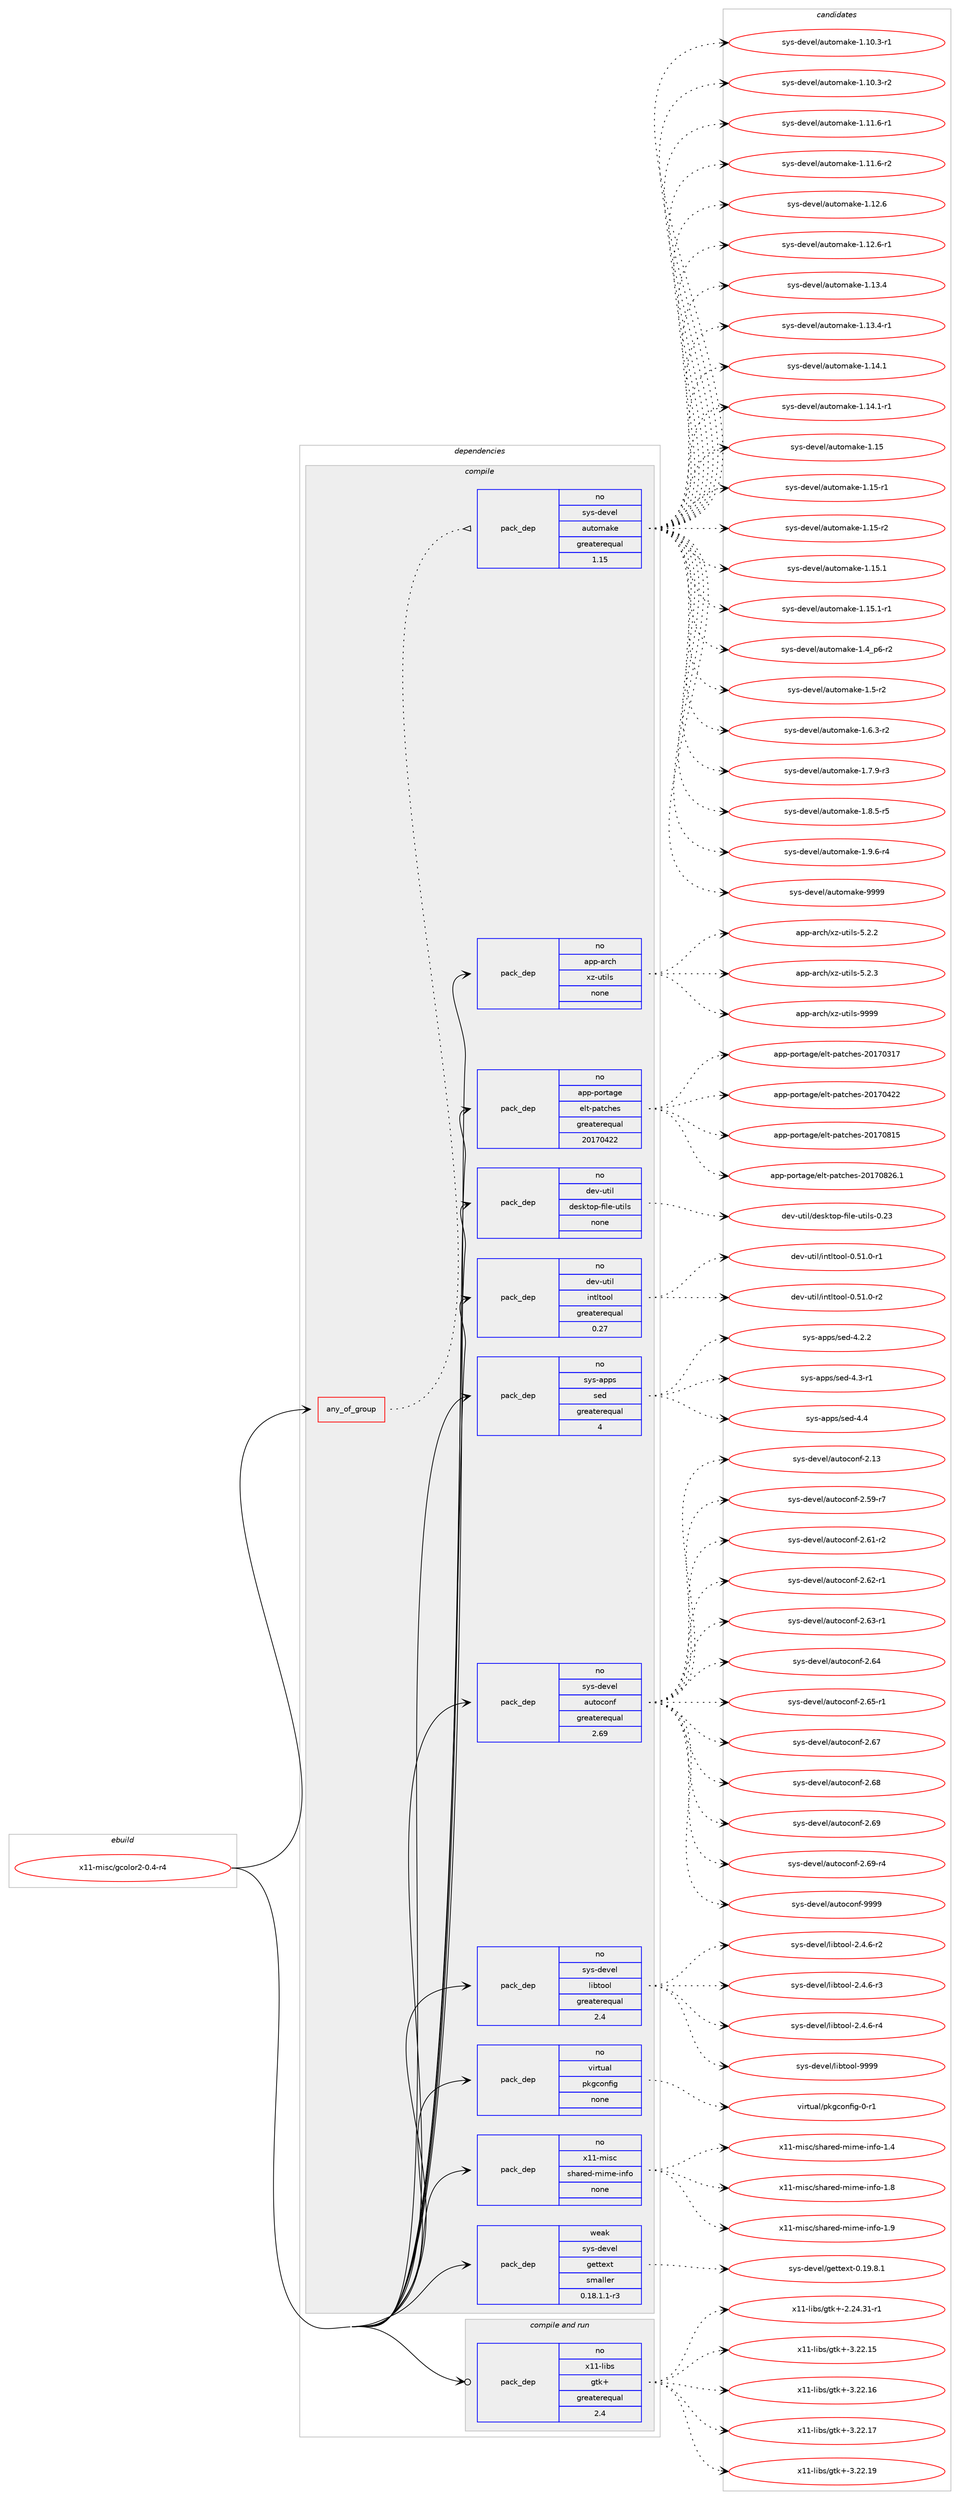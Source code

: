 digraph prolog {

# *************
# Graph options
# *************

newrank=true;
concentrate=true;
compound=true;
graph [rankdir=LR,fontname=Helvetica,fontsize=10,ranksep=1.5];#, ranksep=2.5, nodesep=0.2];
edge  [arrowhead=vee];
node  [fontname=Helvetica,fontsize=10];

# **********
# The ebuild
# **********

subgraph cluster_leftcol {
color=gray;
rank=same;
label=<<i>ebuild</i>>;
id [label="x11-misc/gcolor2-0.4-r4", color=red, width=4, href="../x11-misc/gcolor2-0.4-r4.svg"];
}

# ****************
# The dependencies
# ****************

subgraph cluster_midcol {
color=gray;
label=<<i>dependencies</i>>;
subgraph cluster_compile {
fillcolor="#eeeeee";
style=filled;
label=<<i>compile</i>>;
subgraph any9452 {
dependency522245 [label=<<TABLE BORDER="0" CELLBORDER="1" CELLSPACING="0" CELLPADDING="4"><TR><TD CELLPADDING="10">any_of_group</TD></TR></TABLE>>, shape=none, color=red];subgraph pack389369 {
dependency522246 [label=<<TABLE BORDER="0" CELLBORDER="1" CELLSPACING="0" CELLPADDING="4" WIDTH="220"><TR><TD ROWSPAN="6" CELLPADDING="30">pack_dep</TD></TR><TR><TD WIDTH="110">no</TD></TR><TR><TD>sys-devel</TD></TR><TR><TD>automake</TD></TR><TR><TD>greaterequal</TD></TR><TR><TD>1.15</TD></TR></TABLE>>, shape=none, color=blue];
}
dependency522245:e -> dependency522246:w [weight=20,style="dotted",arrowhead="oinv"];
}
id:e -> dependency522245:w [weight=20,style="solid",arrowhead="vee"];
subgraph pack389370 {
dependency522247 [label=<<TABLE BORDER="0" CELLBORDER="1" CELLSPACING="0" CELLPADDING="4" WIDTH="220"><TR><TD ROWSPAN="6" CELLPADDING="30">pack_dep</TD></TR><TR><TD WIDTH="110">no</TD></TR><TR><TD>app-arch</TD></TR><TR><TD>xz-utils</TD></TR><TR><TD>none</TD></TR><TR><TD></TD></TR></TABLE>>, shape=none, color=blue];
}
id:e -> dependency522247:w [weight=20,style="solid",arrowhead="vee"];
subgraph pack389371 {
dependency522248 [label=<<TABLE BORDER="0" CELLBORDER="1" CELLSPACING="0" CELLPADDING="4" WIDTH="220"><TR><TD ROWSPAN="6" CELLPADDING="30">pack_dep</TD></TR><TR><TD WIDTH="110">no</TD></TR><TR><TD>app-portage</TD></TR><TR><TD>elt-patches</TD></TR><TR><TD>greaterequal</TD></TR><TR><TD>20170422</TD></TR></TABLE>>, shape=none, color=blue];
}
id:e -> dependency522248:w [weight=20,style="solid",arrowhead="vee"];
subgraph pack389372 {
dependency522249 [label=<<TABLE BORDER="0" CELLBORDER="1" CELLSPACING="0" CELLPADDING="4" WIDTH="220"><TR><TD ROWSPAN="6" CELLPADDING="30">pack_dep</TD></TR><TR><TD WIDTH="110">no</TD></TR><TR><TD>dev-util</TD></TR><TR><TD>desktop-file-utils</TD></TR><TR><TD>none</TD></TR><TR><TD></TD></TR></TABLE>>, shape=none, color=blue];
}
id:e -> dependency522249:w [weight=20,style="solid",arrowhead="vee"];
subgraph pack389373 {
dependency522250 [label=<<TABLE BORDER="0" CELLBORDER="1" CELLSPACING="0" CELLPADDING="4" WIDTH="220"><TR><TD ROWSPAN="6" CELLPADDING="30">pack_dep</TD></TR><TR><TD WIDTH="110">no</TD></TR><TR><TD>dev-util</TD></TR><TR><TD>intltool</TD></TR><TR><TD>greaterequal</TD></TR><TR><TD>0.27</TD></TR></TABLE>>, shape=none, color=blue];
}
id:e -> dependency522250:w [weight=20,style="solid",arrowhead="vee"];
subgraph pack389374 {
dependency522251 [label=<<TABLE BORDER="0" CELLBORDER="1" CELLSPACING="0" CELLPADDING="4" WIDTH="220"><TR><TD ROWSPAN="6" CELLPADDING="30">pack_dep</TD></TR><TR><TD WIDTH="110">no</TD></TR><TR><TD>sys-apps</TD></TR><TR><TD>sed</TD></TR><TR><TD>greaterequal</TD></TR><TR><TD>4</TD></TR></TABLE>>, shape=none, color=blue];
}
id:e -> dependency522251:w [weight=20,style="solid",arrowhead="vee"];
subgraph pack389375 {
dependency522252 [label=<<TABLE BORDER="0" CELLBORDER="1" CELLSPACING="0" CELLPADDING="4" WIDTH="220"><TR><TD ROWSPAN="6" CELLPADDING="30">pack_dep</TD></TR><TR><TD WIDTH="110">no</TD></TR><TR><TD>sys-devel</TD></TR><TR><TD>autoconf</TD></TR><TR><TD>greaterequal</TD></TR><TR><TD>2.69</TD></TR></TABLE>>, shape=none, color=blue];
}
id:e -> dependency522252:w [weight=20,style="solid",arrowhead="vee"];
subgraph pack389376 {
dependency522253 [label=<<TABLE BORDER="0" CELLBORDER="1" CELLSPACING="0" CELLPADDING="4" WIDTH="220"><TR><TD ROWSPAN="6" CELLPADDING="30">pack_dep</TD></TR><TR><TD WIDTH="110">no</TD></TR><TR><TD>sys-devel</TD></TR><TR><TD>libtool</TD></TR><TR><TD>greaterequal</TD></TR><TR><TD>2.4</TD></TR></TABLE>>, shape=none, color=blue];
}
id:e -> dependency522253:w [weight=20,style="solid",arrowhead="vee"];
subgraph pack389377 {
dependency522254 [label=<<TABLE BORDER="0" CELLBORDER="1" CELLSPACING="0" CELLPADDING="4" WIDTH="220"><TR><TD ROWSPAN="6" CELLPADDING="30">pack_dep</TD></TR><TR><TD WIDTH="110">no</TD></TR><TR><TD>virtual</TD></TR><TR><TD>pkgconfig</TD></TR><TR><TD>none</TD></TR><TR><TD></TD></TR></TABLE>>, shape=none, color=blue];
}
id:e -> dependency522254:w [weight=20,style="solid",arrowhead="vee"];
subgraph pack389378 {
dependency522255 [label=<<TABLE BORDER="0" CELLBORDER="1" CELLSPACING="0" CELLPADDING="4" WIDTH="220"><TR><TD ROWSPAN="6" CELLPADDING="30">pack_dep</TD></TR><TR><TD WIDTH="110">no</TD></TR><TR><TD>x11-misc</TD></TR><TR><TD>shared-mime-info</TD></TR><TR><TD>none</TD></TR><TR><TD></TD></TR></TABLE>>, shape=none, color=blue];
}
id:e -> dependency522255:w [weight=20,style="solid",arrowhead="vee"];
subgraph pack389379 {
dependency522256 [label=<<TABLE BORDER="0" CELLBORDER="1" CELLSPACING="0" CELLPADDING="4" WIDTH="220"><TR><TD ROWSPAN="6" CELLPADDING="30">pack_dep</TD></TR><TR><TD WIDTH="110">weak</TD></TR><TR><TD>sys-devel</TD></TR><TR><TD>gettext</TD></TR><TR><TD>smaller</TD></TR><TR><TD>0.18.1.1-r3</TD></TR></TABLE>>, shape=none, color=blue];
}
id:e -> dependency522256:w [weight=20,style="solid",arrowhead="vee"];
}
subgraph cluster_compileandrun {
fillcolor="#eeeeee";
style=filled;
label=<<i>compile and run</i>>;
subgraph pack389380 {
dependency522257 [label=<<TABLE BORDER="0" CELLBORDER="1" CELLSPACING="0" CELLPADDING="4" WIDTH="220"><TR><TD ROWSPAN="6" CELLPADDING="30">pack_dep</TD></TR><TR><TD WIDTH="110">no</TD></TR><TR><TD>x11-libs</TD></TR><TR><TD>gtk+</TD></TR><TR><TD>greaterequal</TD></TR><TR><TD>2.4</TD></TR></TABLE>>, shape=none, color=blue];
}
id:e -> dependency522257:w [weight=20,style="solid",arrowhead="odotvee"];
}
subgraph cluster_run {
fillcolor="#eeeeee";
style=filled;
label=<<i>run</i>>;
}
}

# **************
# The candidates
# **************

subgraph cluster_choices {
rank=same;
color=gray;
label=<<i>candidates</i>>;

subgraph choice389369 {
color=black;
nodesep=1;
choice11512111545100101118101108479711711611110997107101454946494846514511449 [label="sys-devel/automake-1.10.3-r1", color=red, width=4,href="../sys-devel/automake-1.10.3-r1.svg"];
choice11512111545100101118101108479711711611110997107101454946494846514511450 [label="sys-devel/automake-1.10.3-r2", color=red, width=4,href="../sys-devel/automake-1.10.3-r2.svg"];
choice11512111545100101118101108479711711611110997107101454946494946544511449 [label="sys-devel/automake-1.11.6-r1", color=red, width=4,href="../sys-devel/automake-1.11.6-r1.svg"];
choice11512111545100101118101108479711711611110997107101454946494946544511450 [label="sys-devel/automake-1.11.6-r2", color=red, width=4,href="../sys-devel/automake-1.11.6-r2.svg"];
choice1151211154510010111810110847971171161111099710710145494649504654 [label="sys-devel/automake-1.12.6", color=red, width=4,href="../sys-devel/automake-1.12.6.svg"];
choice11512111545100101118101108479711711611110997107101454946495046544511449 [label="sys-devel/automake-1.12.6-r1", color=red, width=4,href="../sys-devel/automake-1.12.6-r1.svg"];
choice1151211154510010111810110847971171161111099710710145494649514652 [label="sys-devel/automake-1.13.4", color=red, width=4,href="../sys-devel/automake-1.13.4.svg"];
choice11512111545100101118101108479711711611110997107101454946495146524511449 [label="sys-devel/automake-1.13.4-r1", color=red, width=4,href="../sys-devel/automake-1.13.4-r1.svg"];
choice1151211154510010111810110847971171161111099710710145494649524649 [label="sys-devel/automake-1.14.1", color=red, width=4,href="../sys-devel/automake-1.14.1.svg"];
choice11512111545100101118101108479711711611110997107101454946495246494511449 [label="sys-devel/automake-1.14.1-r1", color=red, width=4,href="../sys-devel/automake-1.14.1-r1.svg"];
choice115121115451001011181011084797117116111109971071014549464953 [label="sys-devel/automake-1.15", color=red, width=4,href="../sys-devel/automake-1.15.svg"];
choice1151211154510010111810110847971171161111099710710145494649534511449 [label="sys-devel/automake-1.15-r1", color=red, width=4,href="../sys-devel/automake-1.15-r1.svg"];
choice1151211154510010111810110847971171161111099710710145494649534511450 [label="sys-devel/automake-1.15-r2", color=red, width=4,href="../sys-devel/automake-1.15-r2.svg"];
choice1151211154510010111810110847971171161111099710710145494649534649 [label="sys-devel/automake-1.15.1", color=red, width=4,href="../sys-devel/automake-1.15.1.svg"];
choice11512111545100101118101108479711711611110997107101454946495346494511449 [label="sys-devel/automake-1.15.1-r1", color=red, width=4,href="../sys-devel/automake-1.15.1-r1.svg"];
choice115121115451001011181011084797117116111109971071014549465295112544511450 [label="sys-devel/automake-1.4_p6-r2", color=red, width=4,href="../sys-devel/automake-1.4_p6-r2.svg"];
choice11512111545100101118101108479711711611110997107101454946534511450 [label="sys-devel/automake-1.5-r2", color=red, width=4,href="../sys-devel/automake-1.5-r2.svg"];
choice115121115451001011181011084797117116111109971071014549465446514511450 [label="sys-devel/automake-1.6.3-r2", color=red, width=4,href="../sys-devel/automake-1.6.3-r2.svg"];
choice115121115451001011181011084797117116111109971071014549465546574511451 [label="sys-devel/automake-1.7.9-r3", color=red, width=4,href="../sys-devel/automake-1.7.9-r3.svg"];
choice115121115451001011181011084797117116111109971071014549465646534511453 [label="sys-devel/automake-1.8.5-r5", color=red, width=4,href="../sys-devel/automake-1.8.5-r5.svg"];
choice115121115451001011181011084797117116111109971071014549465746544511452 [label="sys-devel/automake-1.9.6-r4", color=red, width=4,href="../sys-devel/automake-1.9.6-r4.svg"];
choice115121115451001011181011084797117116111109971071014557575757 [label="sys-devel/automake-9999", color=red, width=4,href="../sys-devel/automake-9999.svg"];
dependency522246:e -> choice11512111545100101118101108479711711611110997107101454946494846514511449:w [style=dotted,weight="100"];
dependency522246:e -> choice11512111545100101118101108479711711611110997107101454946494846514511450:w [style=dotted,weight="100"];
dependency522246:e -> choice11512111545100101118101108479711711611110997107101454946494946544511449:w [style=dotted,weight="100"];
dependency522246:e -> choice11512111545100101118101108479711711611110997107101454946494946544511450:w [style=dotted,weight="100"];
dependency522246:e -> choice1151211154510010111810110847971171161111099710710145494649504654:w [style=dotted,weight="100"];
dependency522246:e -> choice11512111545100101118101108479711711611110997107101454946495046544511449:w [style=dotted,weight="100"];
dependency522246:e -> choice1151211154510010111810110847971171161111099710710145494649514652:w [style=dotted,weight="100"];
dependency522246:e -> choice11512111545100101118101108479711711611110997107101454946495146524511449:w [style=dotted,weight="100"];
dependency522246:e -> choice1151211154510010111810110847971171161111099710710145494649524649:w [style=dotted,weight="100"];
dependency522246:e -> choice11512111545100101118101108479711711611110997107101454946495246494511449:w [style=dotted,weight="100"];
dependency522246:e -> choice115121115451001011181011084797117116111109971071014549464953:w [style=dotted,weight="100"];
dependency522246:e -> choice1151211154510010111810110847971171161111099710710145494649534511449:w [style=dotted,weight="100"];
dependency522246:e -> choice1151211154510010111810110847971171161111099710710145494649534511450:w [style=dotted,weight="100"];
dependency522246:e -> choice1151211154510010111810110847971171161111099710710145494649534649:w [style=dotted,weight="100"];
dependency522246:e -> choice11512111545100101118101108479711711611110997107101454946495346494511449:w [style=dotted,weight="100"];
dependency522246:e -> choice115121115451001011181011084797117116111109971071014549465295112544511450:w [style=dotted,weight="100"];
dependency522246:e -> choice11512111545100101118101108479711711611110997107101454946534511450:w [style=dotted,weight="100"];
dependency522246:e -> choice115121115451001011181011084797117116111109971071014549465446514511450:w [style=dotted,weight="100"];
dependency522246:e -> choice115121115451001011181011084797117116111109971071014549465546574511451:w [style=dotted,weight="100"];
dependency522246:e -> choice115121115451001011181011084797117116111109971071014549465646534511453:w [style=dotted,weight="100"];
dependency522246:e -> choice115121115451001011181011084797117116111109971071014549465746544511452:w [style=dotted,weight="100"];
dependency522246:e -> choice115121115451001011181011084797117116111109971071014557575757:w [style=dotted,weight="100"];
}
subgraph choice389370 {
color=black;
nodesep=1;
choice971121124597114991044712012245117116105108115455346504650 [label="app-arch/xz-utils-5.2.2", color=red, width=4,href="../app-arch/xz-utils-5.2.2.svg"];
choice971121124597114991044712012245117116105108115455346504651 [label="app-arch/xz-utils-5.2.3", color=red, width=4,href="../app-arch/xz-utils-5.2.3.svg"];
choice9711211245971149910447120122451171161051081154557575757 [label="app-arch/xz-utils-9999", color=red, width=4,href="../app-arch/xz-utils-9999.svg"];
dependency522247:e -> choice971121124597114991044712012245117116105108115455346504650:w [style=dotted,weight="100"];
dependency522247:e -> choice971121124597114991044712012245117116105108115455346504651:w [style=dotted,weight="100"];
dependency522247:e -> choice9711211245971149910447120122451171161051081154557575757:w [style=dotted,weight="100"];
}
subgraph choice389371 {
color=black;
nodesep=1;
choice97112112451121111141169710310147101108116451129711699104101115455048495548514955 [label="app-portage/elt-patches-20170317", color=red, width=4,href="../app-portage/elt-patches-20170317.svg"];
choice97112112451121111141169710310147101108116451129711699104101115455048495548525050 [label="app-portage/elt-patches-20170422", color=red, width=4,href="../app-portage/elt-patches-20170422.svg"];
choice97112112451121111141169710310147101108116451129711699104101115455048495548564953 [label="app-portage/elt-patches-20170815", color=red, width=4,href="../app-portage/elt-patches-20170815.svg"];
choice971121124511211111411697103101471011081164511297116991041011154550484955485650544649 [label="app-portage/elt-patches-20170826.1", color=red, width=4,href="../app-portage/elt-patches-20170826.1.svg"];
dependency522248:e -> choice97112112451121111141169710310147101108116451129711699104101115455048495548514955:w [style=dotted,weight="100"];
dependency522248:e -> choice97112112451121111141169710310147101108116451129711699104101115455048495548525050:w [style=dotted,weight="100"];
dependency522248:e -> choice97112112451121111141169710310147101108116451129711699104101115455048495548564953:w [style=dotted,weight="100"];
dependency522248:e -> choice971121124511211111411697103101471011081164511297116991041011154550484955485650544649:w [style=dotted,weight="100"];
}
subgraph choice389372 {
color=black;
nodesep=1;
choice100101118451171161051084710010111510711611111245102105108101451171161051081154548465051 [label="dev-util/desktop-file-utils-0.23", color=red, width=4,href="../dev-util/desktop-file-utils-0.23.svg"];
dependency522249:e -> choice100101118451171161051084710010111510711611111245102105108101451171161051081154548465051:w [style=dotted,weight="100"];
}
subgraph choice389373 {
color=black;
nodesep=1;
choice1001011184511711610510847105110116108116111111108454846534946484511449 [label="dev-util/intltool-0.51.0-r1", color=red, width=4,href="../dev-util/intltool-0.51.0-r1.svg"];
choice1001011184511711610510847105110116108116111111108454846534946484511450 [label="dev-util/intltool-0.51.0-r2", color=red, width=4,href="../dev-util/intltool-0.51.0-r2.svg"];
dependency522250:e -> choice1001011184511711610510847105110116108116111111108454846534946484511449:w [style=dotted,weight="100"];
dependency522250:e -> choice1001011184511711610510847105110116108116111111108454846534946484511450:w [style=dotted,weight="100"];
}
subgraph choice389374 {
color=black;
nodesep=1;
choice115121115459711211211547115101100455246504650 [label="sys-apps/sed-4.2.2", color=red, width=4,href="../sys-apps/sed-4.2.2.svg"];
choice115121115459711211211547115101100455246514511449 [label="sys-apps/sed-4.3-r1", color=red, width=4,href="../sys-apps/sed-4.3-r1.svg"];
choice11512111545971121121154711510110045524652 [label="sys-apps/sed-4.4", color=red, width=4,href="../sys-apps/sed-4.4.svg"];
dependency522251:e -> choice115121115459711211211547115101100455246504650:w [style=dotted,weight="100"];
dependency522251:e -> choice115121115459711211211547115101100455246514511449:w [style=dotted,weight="100"];
dependency522251:e -> choice11512111545971121121154711510110045524652:w [style=dotted,weight="100"];
}
subgraph choice389375 {
color=black;
nodesep=1;
choice115121115451001011181011084797117116111991111101024550464951 [label="sys-devel/autoconf-2.13", color=red, width=4,href="../sys-devel/autoconf-2.13.svg"];
choice1151211154510010111810110847971171161119911111010245504653574511455 [label="sys-devel/autoconf-2.59-r7", color=red, width=4,href="../sys-devel/autoconf-2.59-r7.svg"];
choice1151211154510010111810110847971171161119911111010245504654494511450 [label="sys-devel/autoconf-2.61-r2", color=red, width=4,href="../sys-devel/autoconf-2.61-r2.svg"];
choice1151211154510010111810110847971171161119911111010245504654504511449 [label="sys-devel/autoconf-2.62-r1", color=red, width=4,href="../sys-devel/autoconf-2.62-r1.svg"];
choice1151211154510010111810110847971171161119911111010245504654514511449 [label="sys-devel/autoconf-2.63-r1", color=red, width=4,href="../sys-devel/autoconf-2.63-r1.svg"];
choice115121115451001011181011084797117116111991111101024550465452 [label="sys-devel/autoconf-2.64", color=red, width=4,href="../sys-devel/autoconf-2.64.svg"];
choice1151211154510010111810110847971171161119911111010245504654534511449 [label="sys-devel/autoconf-2.65-r1", color=red, width=4,href="../sys-devel/autoconf-2.65-r1.svg"];
choice115121115451001011181011084797117116111991111101024550465455 [label="sys-devel/autoconf-2.67", color=red, width=4,href="../sys-devel/autoconf-2.67.svg"];
choice115121115451001011181011084797117116111991111101024550465456 [label="sys-devel/autoconf-2.68", color=red, width=4,href="../sys-devel/autoconf-2.68.svg"];
choice115121115451001011181011084797117116111991111101024550465457 [label="sys-devel/autoconf-2.69", color=red, width=4,href="../sys-devel/autoconf-2.69.svg"];
choice1151211154510010111810110847971171161119911111010245504654574511452 [label="sys-devel/autoconf-2.69-r4", color=red, width=4,href="../sys-devel/autoconf-2.69-r4.svg"];
choice115121115451001011181011084797117116111991111101024557575757 [label="sys-devel/autoconf-9999", color=red, width=4,href="../sys-devel/autoconf-9999.svg"];
dependency522252:e -> choice115121115451001011181011084797117116111991111101024550464951:w [style=dotted,weight="100"];
dependency522252:e -> choice1151211154510010111810110847971171161119911111010245504653574511455:w [style=dotted,weight="100"];
dependency522252:e -> choice1151211154510010111810110847971171161119911111010245504654494511450:w [style=dotted,weight="100"];
dependency522252:e -> choice1151211154510010111810110847971171161119911111010245504654504511449:w [style=dotted,weight="100"];
dependency522252:e -> choice1151211154510010111810110847971171161119911111010245504654514511449:w [style=dotted,weight="100"];
dependency522252:e -> choice115121115451001011181011084797117116111991111101024550465452:w [style=dotted,weight="100"];
dependency522252:e -> choice1151211154510010111810110847971171161119911111010245504654534511449:w [style=dotted,weight="100"];
dependency522252:e -> choice115121115451001011181011084797117116111991111101024550465455:w [style=dotted,weight="100"];
dependency522252:e -> choice115121115451001011181011084797117116111991111101024550465456:w [style=dotted,weight="100"];
dependency522252:e -> choice115121115451001011181011084797117116111991111101024550465457:w [style=dotted,weight="100"];
dependency522252:e -> choice1151211154510010111810110847971171161119911111010245504654574511452:w [style=dotted,weight="100"];
dependency522252:e -> choice115121115451001011181011084797117116111991111101024557575757:w [style=dotted,weight="100"];
}
subgraph choice389376 {
color=black;
nodesep=1;
choice1151211154510010111810110847108105981161111111084550465246544511450 [label="sys-devel/libtool-2.4.6-r2", color=red, width=4,href="../sys-devel/libtool-2.4.6-r2.svg"];
choice1151211154510010111810110847108105981161111111084550465246544511451 [label="sys-devel/libtool-2.4.6-r3", color=red, width=4,href="../sys-devel/libtool-2.4.6-r3.svg"];
choice1151211154510010111810110847108105981161111111084550465246544511452 [label="sys-devel/libtool-2.4.6-r4", color=red, width=4,href="../sys-devel/libtool-2.4.6-r4.svg"];
choice1151211154510010111810110847108105981161111111084557575757 [label="sys-devel/libtool-9999", color=red, width=4,href="../sys-devel/libtool-9999.svg"];
dependency522253:e -> choice1151211154510010111810110847108105981161111111084550465246544511450:w [style=dotted,weight="100"];
dependency522253:e -> choice1151211154510010111810110847108105981161111111084550465246544511451:w [style=dotted,weight="100"];
dependency522253:e -> choice1151211154510010111810110847108105981161111111084550465246544511452:w [style=dotted,weight="100"];
dependency522253:e -> choice1151211154510010111810110847108105981161111111084557575757:w [style=dotted,weight="100"];
}
subgraph choice389377 {
color=black;
nodesep=1;
choice11810511411611797108471121071039911111010210510345484511449 [label="virtual/pkgconfig-0-r1", color=red, width=4,href="../virtual/pkgconfig-0-r1.svg"];
dependency522254:e -> choice11810511411611797108471121071039911111010210510345484511449:w [style=dotted,weight="100"];
}
subgraph choice389378 {
color=black;
nodesep=1;
choice120494945109105115994711510497114101100451091051091014510511010211145494652 [label="x11-misc/shared-mime-info-1.4", color=red, width=4,href="../x11-misc/shared-mime-info-1.4.svg"];
choice120494945109105115994711510497114101100451091051091014510511010211145494656 [label="x11-misc/shared-mime-info-1.8", color=red, width=4,href="../x11-misc/shared-mime-info-1.8.svg"];
choice120494945109105115994711510497114101100451091051091014510511010211145494657 [label="x11-misc/shared-mime-info-1.9", color=red, width=4,href="../x11-misc/shared-mime-info-1.9.svg"];
dependency522255:e -> choice120494945109105115994711510497114101100451091051091014510511010211145494652:w [style=dotted,weight="100"];
dependency522255:e -> choice120494945109105115994711510497114101100451091051091014510511010211145494656:w [style=dotted,weight="100"];
dependency522255:e -> choice120494945109105115994711510497114101100451091051091014510511010211145494657:w [style=dotted,weight="100"];
}
subgraph choice389379 {
color=black;
nodesep=1;
choice1151211154510010111810110847103101116116101120116454846495746564649 [label="sys-devel/gettext-0.19.8.1", color=red, width=4,href="../sys-devel/gettext-0.19.8.1.svg"];
dependency522256:e -> choice1151211154510010111810110847103101116116101120116454846495746564649:w [style=dotted,weight="100"];
}
subgraph choice389380 {
color=black;
nodesep=1;
choice12049494510810598115471031161074345504650524651494511449 [label="x11-libs/gtk+-2.24.31-r1", color=red, width=4,href="../x11-libs/gtk+-2.24.31-r1.svg"];
choice1204949451081059811547103116107434551465050464953 [label="x11-libs/gtk+-3.22.15", color=red, width=4,href="../x11-libs/gtk+-3.22.15.svg"];
choice1204949451081059811547103116107434551465050464954 [label="x11-libs/gtk+-3.22.16", color=red, width=4,href="../x11-libs/gtk+-3.22.16.svg"];
choice1204949451081059811547103116107434551465050464955 [label="x11-libs/gtk+-3.22.17", color=red, width=4,href="../x11-libs/gtk+-3.22.17.svg"];
choice1204949451081059811547103116107434551465050464957 [label="x11-libs/gtk+-3.22.19", color=red, width=4,href="../x11-libs/gtk+-3.22.19.svg"];
dependency522257:e -> choice12049494510810598115471031161074345504650524651494511449:w [style=dotted,weight="100"];
dependency522257:e -> choice1204949451081059811547103116107434551465050464953:w [style=dotted,weight="100"];
dependency522257:e -> choice1204949451081059811547103116107434551465050464954:w [style=dotted,weight="100"];
dependency522257:e -> choice1204949451081059811547103116107434551465050464955:w [style=dotted,weight="100"];
dependency522257:e -> choice1204949451081059811547103116107434551465050464957:w [style=dotted,weight="100"];
}
}

}
